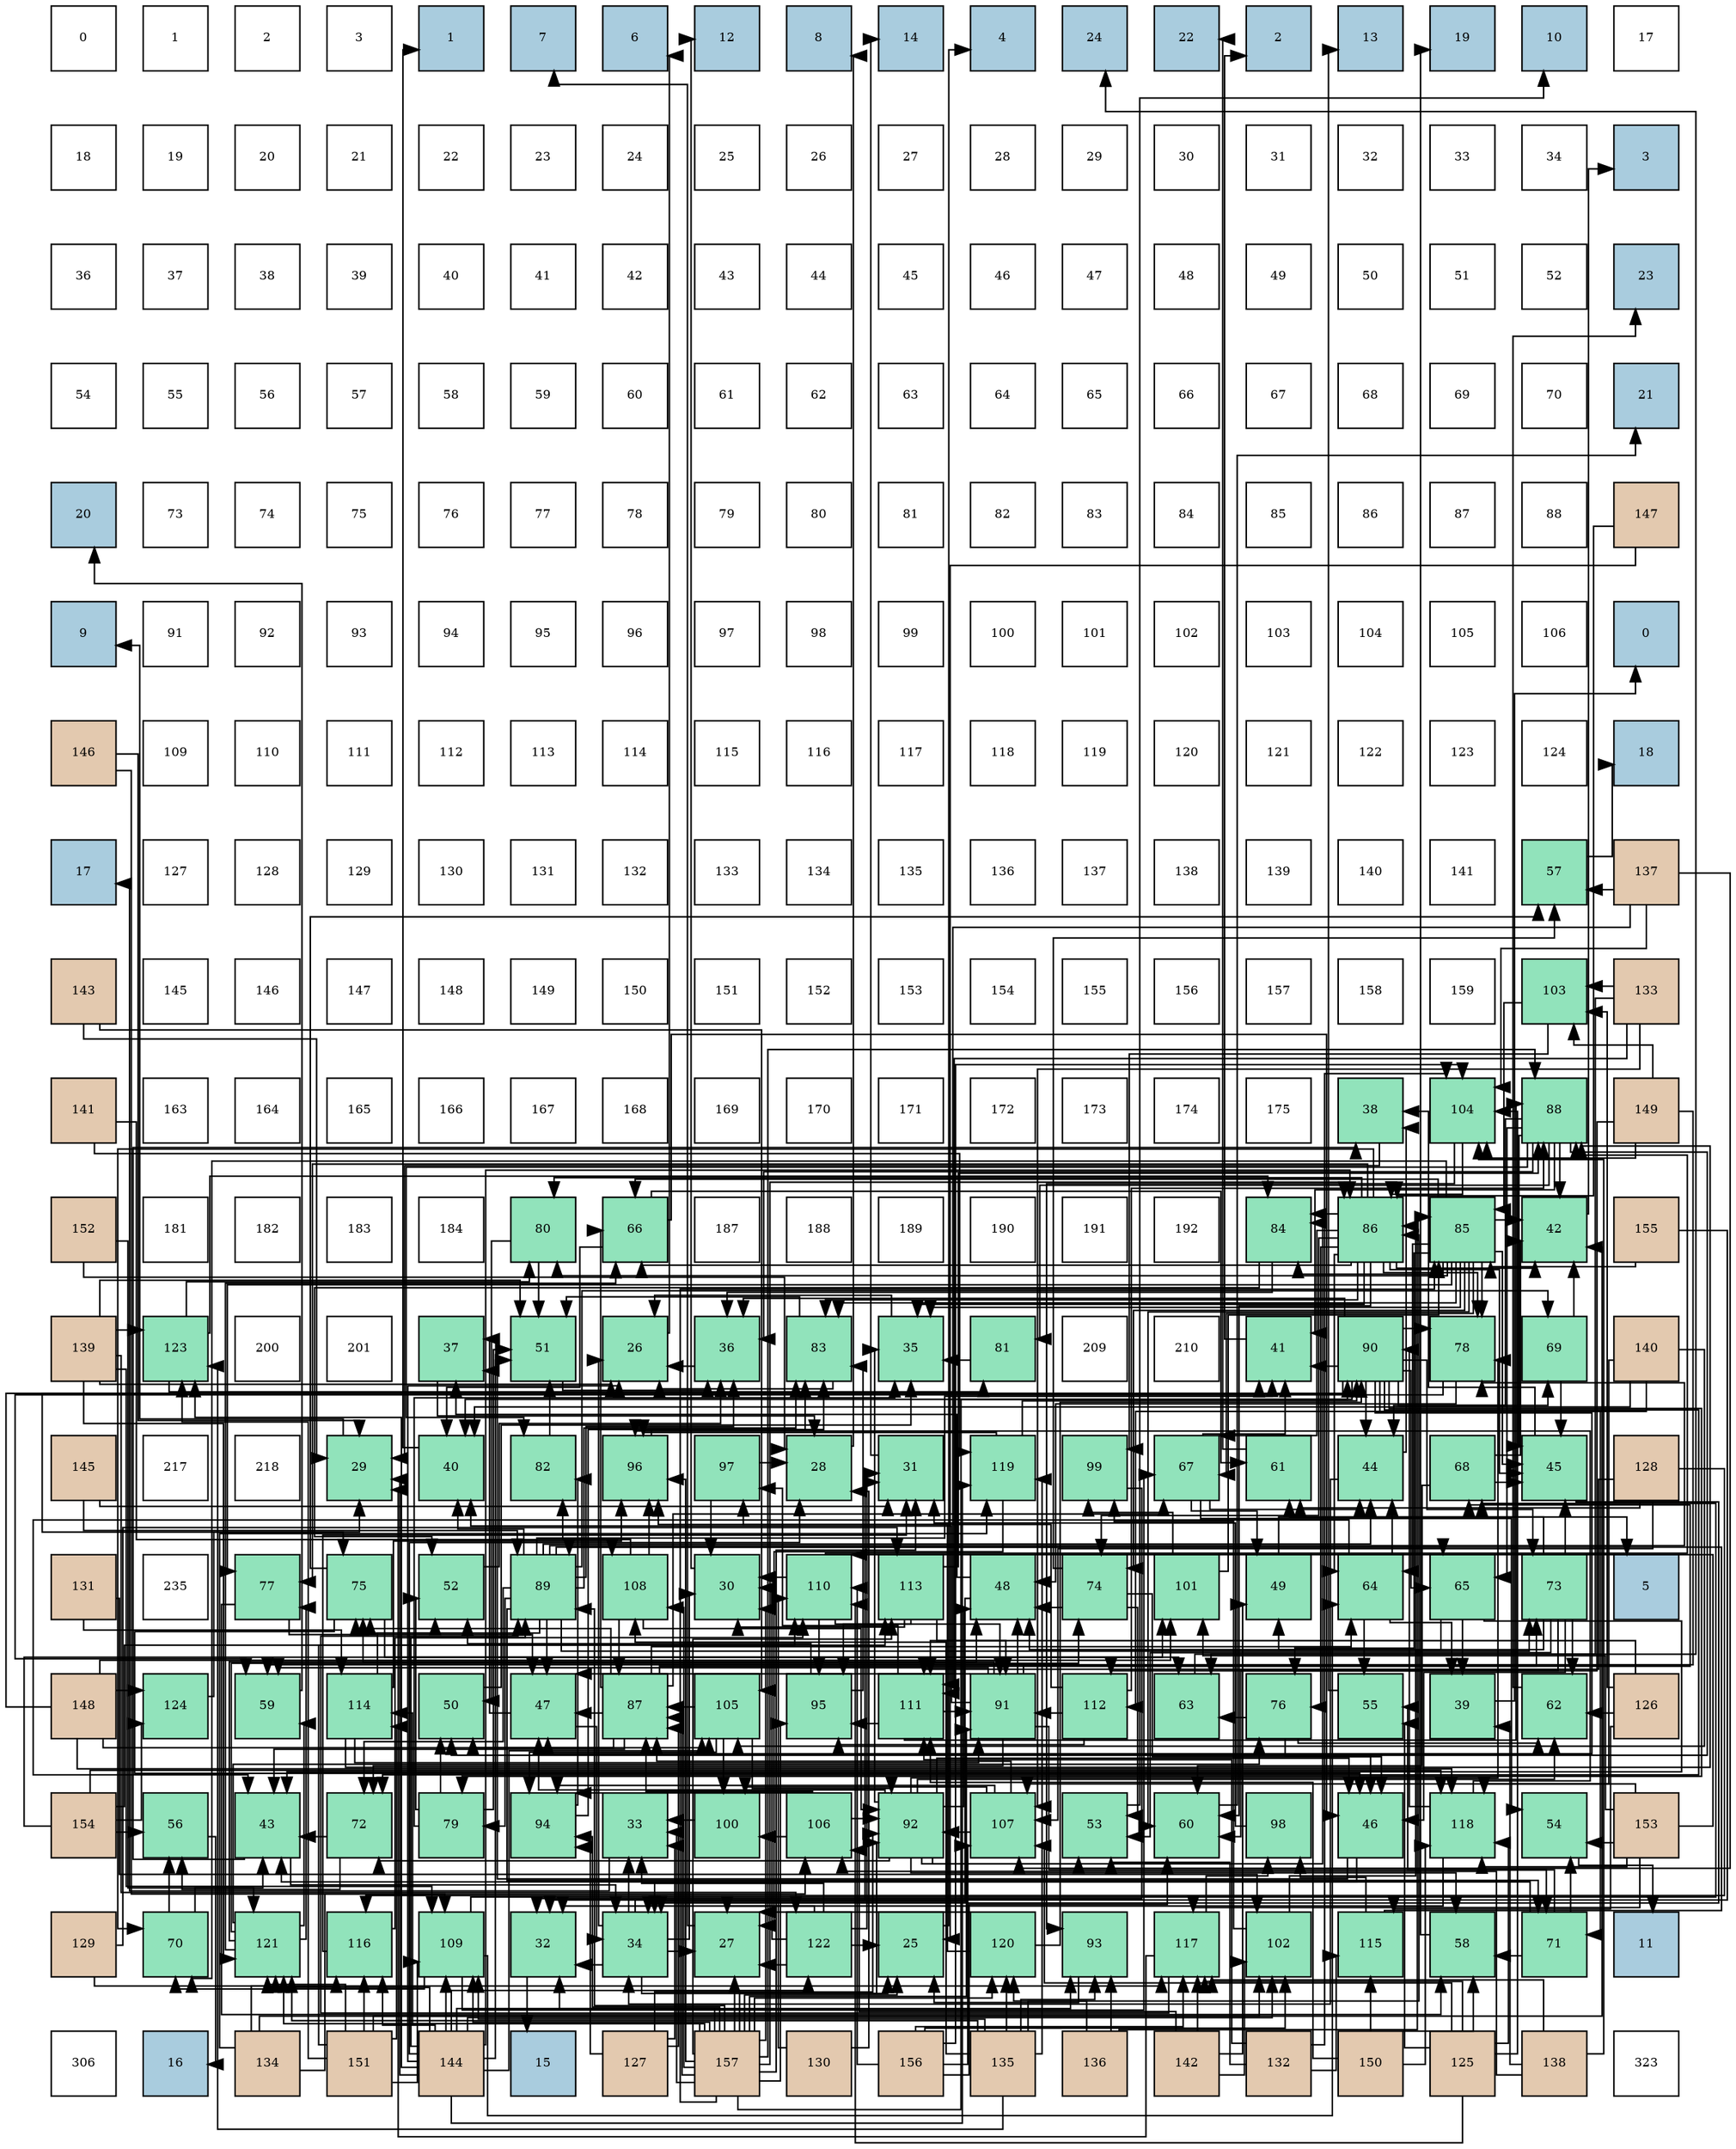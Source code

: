 digraph layout{
 rankdir=TB;
 splines=ortho;
 node [style=filled shape=square fixedsize=true width=0.6];
0[label="0", fontsize=8, fillcolor="#ffffff"];
1[label="1", fontsize=8, fillcolor="#ffffff"];
2[label="2", fontsize=8, fillcolor="#ffffff"];
3[label="3", fontsize=8, fillcolor="#ffffff"];
4[label="1", fontsize=8, fillcolor="#a9ccde"];
5[label="7", fontsize=8, fillcolor="#a9ccde"];
6[label="6", fontsize=8, fillcolor="#a9ccde"];
7[label="12", fontsize=8, fillcolor="#a9ccde"];
8[label="8", fontsize=8, fillcolor="#a9ccde"];
9[label="14", fontsize=8, fillcolor="#a9ccde"];
10[label="4", fontsize=8, fillcolor="#a9ccde"];
11[label="24", fontsize=8, fillcolor="#a9ccde"];
12[label="22", fontsize=8, fillcolor="#a9ccde"];
13[label="2", fontsize=8, fillcolor="#a9ccde"];
14[label="13", fontsize=8, fillcolor="#a9ccde"];
15[label="19", fontsize=8, fillcolor="#a9ccde"];
16[label="10", fontsize=8, fillcolor="#a9ccde"];
17[label="17", fontsize=8, fillcolor="#ffffff"];
18[label="18", fontsize=8, fillcolor="#ffffff"];
19[label="19", fontsize=8, fillcolor="#ffffff"];
20[label="20", fontsize=8, fillcolor="#ffffff"];
21[label="21", fontsize=8, fillcolor="#ffffff"];
22[label="22", fontsize=8, fillcolor="#ffffff"];
23[label="23", fontsize=8, fillcolor="#ffffff"];
24[label="24", fontsize=8, fillcolor="#ffffff"];
25[label="25", fontsize=8, fillcolor="#ffffff"];
26[label="26", fontsize=8, fillcolor="#ffffff"];
27[label="27", fontsize=8, fillcolor="#ffffff"];
28[label="28", fontsize=8, fillcolor="#ffffff"];
29[label="29", fontsize=8, fillcolor="#ffffff"];
30[label="30", fontsize=8, fillcolor="#ffffff"];
31[label="31", fontsize=8, fillcolor="#ffffff"];
32[label="32", fontsize=8, fillcolor="#ffffff"];
33[label="33", fontsize=8, fillcolor="#ffffff"];
34[label="34", fontsize=8, fillcolor="#ffffff"];
35[label="3", fontsize=8, fillcolor="#a9ccde"];
36[label="36", fontsize=8, fillcolor="#ffffff"];
37[label="37", fontsize=8, fillcolor="#ffffff"];
38[label="38", fontsize=8, fillcolor="#ffffff"];
39[label="39", fontsize=8, fillcolor="#ffffff"];
40[label="40", fontsize=8, fillcolor="#ffffff"];
41[label="41", fontsize=8, fillcolor="#ffffff"];
42[label="42", fontsize=8, fillcolor="#ffffff"];
43[label="43", fontsize=8, fillcolor="#ffffff"];
44[label="44", fontsize=8, fillcolor="#ffffff"];
45[label="45", fontsize=8, fillcolor="#ffffff"];
46[label="46", fontsize=8, fillcolor="#ffffff"];
47[label="47", fontsize=8, fillcolor="#ffffff"];
48[label="48", fontsize=8, fillcolor="#ffffff"];
49[label="49", fontsize=8, fillcolor="#ffffff"];
50[label="50", fontsize=8, fillcolor="#ffffff"];
51[label="51", fontsize=8, fillcolor="#ffffff"];
52[label="52", fontsize=8, fillcolor="#ffffff"];
53[label="23", fontsize=8, fillcolor="#a9ccde"];
54[label="54", fontsize=8, fillcolor="#ffffff"];
55[label="55", fontsize=8, fillcolor="#ffffff"];
56[label="56", fontsize=8, fillcolor="#ffffff"];
57[label="57", fontsize=8, fillcolor="#ffffff"];
58[label="58", fontsize=8, fillcolor="#ffffff"];
59[label="59", fontsize=8, fillcolor="#ffffff"];
60[label="60", fontsize=8, fillcolor="#ffffff"];
61[label="61", fontsize=8, fillcolor="#ffffff"];
62[label="62", fontsize=8, fillcolor="#ffffff"];
63[label="63", fontsize=8, fillcolor="#ffffff"];
64[label="64", fontsize=8, fillcolor="#ffffff"];
65[label="65", fontsize=8, fillcolor="#ffffff"];
66[label="66", fontsize=8, fillcolor="#ffffff"];
67[label="67", fontsize=8, fillcolor="#ffffff"];
68[label="68", fontsize=8, fillcolor="#ffffff"];
69[label="69", fontsize=8, fillcolor="#ffffff"];
70[label="70", fontsize=8, fillcolor="#ffffff"];
71[label="21", fontsize=8, fillcolor="#a9ccde"];
72[label="20", fontsize=8, fillcolor="#a9ccde"];
73[label="73", fontsize=8, fillcolor="#ffffff"];
74[label="74", fontsize=8, fillcolor="#ffffff"];
75[label="75", fontsize=8, fillcolor="#ffffff"];
76[label="76", fontsize=8, fillcolor="#ffffff"];
77[label="77", fontsize=8, fillcolor="#ffffff"];
78[label="78", fontsize=8, fillcolor="#ffffff"];
79[label="79", fontsize=8, fillcolor="#ffffff"];
80[label="80", fontsize=8, fillcolor="#ffffff"];
81[label="81", fontsize=8, fillcolor="#ffffff"];
82[label="82", fontsize=8, fillcolor="#ffffff"];
83[label="83", fontsize=8, fillcolor="#ffffff"];
84[label="84", fontsize=8, fillcolor="#ffffff"];
85[label="85", fontsize=8, fillcolor="#ffffff"];
86[label="86", fontsize=8, fillcolor="#ffffff"];
87[label="87", fontsize=8, fillcolor="#ffffff"];
88[label="88", fontsize=8, fillcolor="#ffffff"];
89[label="147", fontsize=8, fillcolor="#e3c9af"];
90[label="9", fontsize=8, fillcolor="#a9ccde"];
91[label="91", fontsize=8, fillcolor="#ffffff"];
92[label="92", fontsize=8, fillcolor="#ffffff"];
93[label="93", fontsize=8, fillcolor="#ffffff"];
94[label="94", fontsize=8, fillcolor="#ffffff"];
95[label="95", fontsize=8, fillcolor="#ffffff"];
96[label="96", fontsize=8, fillcolor="#ffffff"];
97[label="97", fontsize=8, fillcolor="#ffffff"];
98[label="98", fontsize=8, fillcolor="#ffffff"];
99[label="99", fontsize=8, fillcolor="#ffffff"];
100[label="100", fontsize=8, fillcolor="#ffffff"];
101[label="101", fontsize=8, fillcolor="#ffffff"];
102[label="102", fontsize=8, fillcolor="#ffffff"];
103[label="103", fontsize=8, fillcolor="#ffffff"];
104[label="104", fontsize=8, fillcolor="#ffffff"];
105[label="105", fontsize=8, fillcolor="#ffffff"];
106[label="106", fontsize=8, fillcolor="#ffffff"];
107[label="0", fontsize=8, fillcolor="#a9ccde"];
108[label="146", fontsize=8, fillcolor="#e3c9af"];
109[label="109", fontsize=8, fillcolor="#ffffff"];
110[label="110", fontsize=8, fillcolor="#ffffff"];
111[label="111", fontsize=8, fillcolor="#ffffff"];
112[label="112", fontsize=8, fillcolor="#ffffff"];
113[label="113", fontsize=8, fillcolor="#ffffff"];
114[label="114", fontsize=8, fillcolor="#ffffff"];
115[label="115", fontsize=8, fillcolor="#ffffff"];
116[label="116", fontsize=8, fillcolor="#ffffff"];
117[label="117", fontsize=8, fillcolor="#ffffff"];
118[label="118", fontsize=8, fillcolor="#ffffff"];
119[label="119", fontsize=8, fillcolor="#ffffff"];
120[label="120", fontsize=8, fillcolor="#ffffff"];
121[label="121", fontsize=8, fillcolor="#ffffff"];
122[label="122", fontsize=8, fillcolor="#ffffff"];
123[label="123", fontsize=8, fillcolor="#ffffff"];
124[label="124", fontsize=8, fillcolor="#ffffff"];
125[label="18", fontsize=8, fillcolor="#a9ccde"];
126[label="17", fontsize=8, fillcolor="#a9ccde"];
127[label="127", fontsize=8, fillcolor="#ffffff"];
128[label="128", fontsize=8, fillcolor="#ffffff"];
129[label="129", fontsize=8, fillcolor="#ffffff"];
130[label="130", fontsize=8, fillcolor="#ffffff"];
131[label="131", fontsize=8, fillcolor="#ffffff"];
132[label="132", fontsize=8, fillcolor="#ffffff"];
133[label="133", fontsize=8, fillcolor="#ffffff"];
134[label="134", fontsize=8, fillcolor="#ffffff"];
135[label="135", fontsize=8, fillcolor="#ffffff"];
136[label="136", fontsize=8, fillcolor="#ffffff"];
137[label="137", fontsize=8, fillcolor="#ffffff"];
138[label="138", fontsize=8, fillcolor="#ffffff"];
139[label="139", fontsize=8, fillcolor="#ffffff"];
140[label="140", fontsize=8, fillcolor="#ffffff"];
141[label="141", fontsize=8, fillcolor="#ffffff"];
142[label="57", fontsize=8, fillcolor="#91e3bb"];
143[label="137", fontsize=8, fillcolor="#e3c9af"];
144[label="143", fontsize=8, fillcolor="#e3c9af"];
145[label="145", fontsize=8, fillcolor="#ffffff"];
146[label="146", fontsize=8, fillcolor="#ffffff"];
147[label="147", fontsize=8, fillcolor="#ffffff"];
148[label="148", fontsize=8, fillcolor="#ffffff"];
149[label="149", fontsize=8, fillcolor="#ffffff"];
150[label="150", fontsize=8, fillcolor="#ffffff"];
151[label="151", fontsize=8, fillcolor="#ffffff"];
152[label="152", fontsize=8, fillcolor="#ffffff"];
153[label="153", fontsize=8, fillcolor="#ffffff"];
154[label="154", fontsize=8, fillcolor="#ffffff"];
155[label="155", fontsize=8, fillcolor="#ffffff"];
156[label="156", fontsize=8, fillcolor="#ffffff"];
157[label="157", fontsize=8, fillcolor="#ffffff"];
158[label="158", fontsize=8, fillcolor="#ffffff"];
159[label="159", fontsize=8, fillcolor="#ffffff"];
160[label="103", fontsize=8, fillcolor="#91e3bb"];
161[label="133", fontsize=8, fillcolor="#e3c9af"];
162[label="141", fontsize=8, fillcolor="#e3c9af"];
163[label="163", fontsize=8, fillcolor="#ffffff"];
164[label="164", fontsize=8, fillcolor="#ffffff"];
165[label="165", fontsize=8, fillcolor="#ffffff"];
166[label="166", fontsize=8, fillcolor="#ffffff"];
167[label="167", fontsize=8, fillcolor="#ffffff"];
168[label="168", fontsize=8, fillcolor="#ffffff"];
169[label="169", fontsize=8, fillcolor="#ffffff"];
170[label="170", fontsize=8, fillcolor="#ffffff"];
171[label="171", fontsize=8, fillcolor="#ffffff"];
172[label="172", fontsize=8, fillcolor="#ffffff"];
173[label="173", fontsize=8, fillcolor="#ffffff"];
174[label="174", fontsize=8, fillcolor="#ffffff"];
175[label="175", fontsize=8, fillcolor="#ffffff"];
176[label="38", fontsize=8, fillcolor="#91e3bb"];
177[label="104", fontsize=8, fillcolor="#91e3bb"];
178[label="88", fontsize=8, fillcolor="#91e3bb"];
179[label="149", fontsize=8, fillcolor="#e3c9af"];
180[label="152", fontsize=8, fillcolor="#e3c9af"];
181[label="181", fontsize=8, fillcolor="#ffffff"];
182[label="182", fontsize=8, fillcolor="#ffffff"];
183[label="183", fontsize=8, fillcolor="#ffffff"];
184[label="184", fontsize=8, fillcolor="#ffffff"];
185[label="80", fontsize=8, fillcolor="#91e3bb"];
186[label="66", fontsize=8, fillcolor="#91e3bb"];
187[label="187", fontsize=8, fillcolor="#ffffff"];
188[label="188", fontsize=8, fillcolor="#ffffff"];
189[label="189", fontsize=8, fillcolor="#ffffff"];
190[label="190", fontsize=8, fillcolor="#ffffff"];
191[label="191", fontsize=8, fillcolor="#ffffff"];
192[label="192", fontsize=8, fillcolor="#ffffff"];
193[label="84", fontsize=8, fillcolor="#91e3bb"];
194[label="86", fontsize=8, fillcolor="#91e3bb"];
195[label="85", fontsize=8, fillcolor="#91e3bb"];
196[label="42", fontsize=8, fillcolor="#91e3bb"];
197[label="155", fontsize=8, fillcolor="#e3c9af"];
198[label="139", fontsize=8, fillcolor="#e3c9af"];
199[label="123", fontsize=8, fillcolor="#91e3bb"];
200[label="200", fontsize=8, fillcolor="#ffffff"];
201[label="201", fontsize=8, fillcolor="#ffffff"];
202[label="37", fontsize=8, fillcolor="#91e3bb"];
203[label="51", fontsize=8, fillcolor="#91e3bb"];
204[label="26", fontsize=8, fillcolor="#91e3bb"];
205[label="36", fontsize=8, fillcolor="#91e3bb"];
206[label="83", fontsize=8, fillcolor="#91e3bb"];
207[label="35", fontsize=8, fillcolor="#91e3bb"];
208[label="81", fontsize=8, fillcolor="#91e3bb"];
209[label="209", fontsize=8, fillcolor="#ffffff"];
210[label="210", fontsize=8, fillcolor="#ffffff"];
211[label="41", fontsize=8, fillcolor="#91e3bb"];
212[label="90", fontsize=8, fillcolor="#91e3bb"];
213[label="78", fontsize=8, fillcolor="#91e3bb"];
214[label="69", fontsize=8, fillcolor="#91e3bb"];
215[label="140", fontsize=8, fillcolor="#e3c9af"];
216[label="145", fontsize=8, fillcolor="#e3c9af"];
217[label="217", fontsize=8, fillcolor="#ffffff"];
218[label="218", fontsize=8, fillcolor="#ffffff"];
219[label="29", fontsize=8, fillcolor="#91e3bb"];
220[label="40", fontsize=8, fillcolor="#91e3bb"];
221[label="82", fontsize=8, fillcolor="#91e3bb"];
222[label="96", fontsize=8, fillcolor="#91e3bb"];
223[label="97", fontsize=8, fillcolor="#91e3bb"];
224[label="28", fontsize=8, fillcolor="#91e3bb"];
225[label="31", fontsize=8, fillcolor="#91e3bb"];
226[label="119", fontsize=8, fillcolor="#91e3bb"];
227[label="99", fontsize=8, fillcolor="#91e3bb"];
228[label="67", fontsize=8, fillcolor="#91e3bb"];
229[label="61", fontsize=8, fillcolor="#91e3bb"];
230[label="44", fontsize=8, fillcolor="#91e3bb"];
231[label="68", fontsize=8, fillcolor="#91e3bb"];
232[label="45", fontsize=8, fillcolor="#91e3bb"];
233[label="128", fontsize=8, fillcolor="#e3c9af"];
234[label="131", fontsize=8, fillcolor="#e3c9af"];
235[label="235", fontsize=8, fillcolor="#ffffff"];
236[label="77", fontsize=8, fillcolor="#91e3bb"];
237[label="75", fontsize=8, fillcolor="#91e3bb"];
238[label="52", fontsize=8, fillcolor="#91e3bb"];
239[label="89", fontsize=8, fillcolor="#91e3bb"];
240[label="108", fontsize=8, fillcolor="#91e3bb"];
241[label="30", fontsize=8, fillcolor="#91e3bb"];
242[label="110", fontsize=8, fillcolor="#91e3bb"];
243[label="113", fontsize=8, fillcolor="#91e3bb"];
244[label="48", fontsize=8, fillcolor="#91e3bb"];
245[label="74", fontsize=8, fillcolor="#91e3bb"];
246[label="101", fontsize=8, fillcolor="#91e3bb"];
247[label="49", fontsize=8, fillcolor="#91e3bb"];
248[label="64", fontsize=8, fillcolor="#91e3bb"];
249[label="65", fontsize=8, fillcolor="#91e3bb"];
250[label="73", fontsize=8, fillcolor="#91e3bb"];
251[label="5", fontsize=8, fillcolor="#a9ccde"];
252[label="148", fontsize=8, fillcolor="#e3c9af"];
253[label="124", fontsize=8, fillcolor="#91e3bb"];
254[label="59", fontsize=8, fillcolor="#91e3bb"];
255[label="114", fontsize=8, fillcolor="#91e3bb"];
256[label="50", fontsize=8, fillcolor="#91e3bb"];
257[label="47", fontsize=8, fillcolor="#91e3bb"];
258[label="87", fontsize=8, fillcolor="#91e3bb"];
259[label="105", fontsize=8, fillcolor="#91e3bb"];
260[label="95", fontsize=8, fillcolor="#91e3bb"];
261[label="111", fontsize=8, fillcolor="#91e3bb"];
262[label="91", fontsize=8, fillcolor="#91e3bb"];
263[label="112", fontsize=8, fillcolor="#91e3bb"];
264[label="63", fontsize=8, fillcolor="#91e3bb"];
265[label="76", fontsize=8, fillcolor="#91e3bb"];
266[label="55", fontsize=8, fillcolor="#91e3bb"];
267[label="39", fontsize=8, fillcolor="#91e3bb"];
268[label="62", fontsize=8, fillcolor="#91e3bb"];
269[label="126", fontsize=8, fillcolor="#e3c9af"];
270[label="154", fontsize=8, fillcolor="#e3c9af"];
271[label="56", fontsize=8, fillcolor="#91e3bb"];
272[label="43", fontsize=8, fillcolor="#91e3bb"];
273[label="72", fontsize=8, fillcolor="#91e3bb"];
274[label="79", fontsize=8, fillcolor="#91e3bb"];
275[label="94", fontsize=8, fillcolor="#91e3bb"];
276[label="33", fontsize=8, fillcolor="#91e3bb"];
277[label="100", fontsize=8, fillcolor="#91e3bb"];
278[label="106", fontsize=8, fillcolor="#91e3bb"];
279[label="92", fontsize=8, fillcolor="#91e3bb"];
280[label="107", fontsize=8, fillcolor="#91e3bb"];
281[label="53", fontsize=8, fillcolor="#91e3bb"];
282[label="60", fontsize=8, fillcolor="#91e3bb"];
283[label="98", fontsize=8, fillcolor="#91e3bb"];
284[label="46", fontsize=8, fillcolor="#91e3bb"];
285[label="118", fontsize=8, fillcolor="#91e3bb"];
286[label="54", fontsize=8, fillcolor="#91e3bb"];
287[label="153", fontsize=8, fillcolor="#e3c9af"];
288[label="129", fontsize=8, fillcolor="#e3c9af"];
289[label="70", fontsize=8, fillcolor="#91e3bb"];
290[label="121", fontsize=8, fillcolor="#91e3bb"];
291[label="116", fontsize=8, fillcolor="#91e3bb"];
292[label="109", fontsize=8, fillcolor="#91e3bb"];
293[label="32", fontsize=8, fillcolor="#91e3bb"];
294[label="34", fontsize=8, fillcolor="#91e3bb"];
295[label="27", fontsize=8, fillcolor="#91e3bb"];
296[label="122", fontsize=8, fillcolor="#91e3bb"];
297[label="25", fontsize=8, fillcolor="#91e3bb"];
298[label="120", fontsize=8, fillcolor="#91e3bb"];
299[label="93", fontsize=8, fillcolor="#91e3bb"];
300[label="117", fontsize=8, fillcolor="#91e3bb"];
301[label="102", fontsize=8, fillcolor="#91e3bb"];
302[label="115", fontsize=8, fillcolor="#91e3bb"];
303[label="58", fontsize=8, fillcolor="#91e3bb"];
304[label="71", fontsize=8, fillcolor="#91e3bb"];
305[label="11", fontsize=8, fillcolor="#a9ccde"];
306[label="306", fontsize=8, fillcolor="#ffffff"];
307[label="16", fontsize=8, fillcolor="#a9ccde"];
308[label="134", fontsize=8, fillcolor="#e3c9af"];
309[label="151", fontsize=8, fillcolor="#e3c9af"];
310[label="144", fontsize=8, fillcolor="#e3c9af"];
311[label="15", fontsize=8, fillcolor="#a9ccde"];
312[label="127", fontsize=8, fillcolor="#e3c9af"];
313[label="157", fontsize=8, fillcolor="#e3c9af"];
314[label="130", fontsize=8, fillcolor="#e3c9af"];
315[label="156", fontsize=8, fillcolor="#e3c9af"];
316[label="135", fontsize=8, fillcolor="#e3c9af"];
317[label="136", fontsize=8, fillcolor="#e3c9af"];
318[label="142", fontsize=8, fillcolor="#e3c9af"];
319[label="132", fontsize=8, fillcolor="#e3c9af"];
320[label="150", fontsize=8, fillcolor="#e3c9af"];
321[label="125", fontsize=8, fillcolor="#e3c9af"];
322[label="138", fontsize=8, fillcolor="#e3c9af"];
323[label="323", fontsize=8, fillcolor="#ffffff"];
edge [constraint=false, style=vis];297 -> 10;
204 -> 6;
295 -> 5;
224 -> 8;
219 -> 90;
241 -> 7;
225 -> 9;
293 -> 311;
276 -> 126;
294 -> 297;
294 -> 204;
294 -> 295;
294 -> 241;
294 -> 225;
294 -> 293;
294 -> 276;
207 -> 204;
205 -> 204;
202 -> 224;
176 -> 219;
267 -> 107;
220 -> 4;
211 -> 13;
196 -> 35;
272 -> 294;
272 -> 176;
230 -> 294;
230 -> 176;
232 -> 294;
232 -> 176;
284 -> 294;
284 -> 202;
257 -> 294;
257 -> 202;
244 -> 294;
244 -> 202;
247 -> 251;
256 -> 207;
203 -> 205;
238 -> 205;
281 -> 16;
286 -> 305;
266 -> 14;
271 -> 307;
142 -> 125;
303 -> 15;
254 -> 72;
282 -> 71;
229 -> 12;
268 -> 53;
264 -> 11;
248 -> 267;
248 -> 272;
248 -> 230;
248 -> 266;
249 -> 267;
249 -> 272;
249 -> 247;
186 -> 220;
186 -> 284;
186 -> 229;
228 -> 211;
228 -> 230;
228 -> 247;
228 -> 286;
231 -> 196;
231 -> 232;
231 -> 282;
214 -> 196;
214 -> 232;
289 -> 272;
289 -> 271;
304 -> 272;
304 -> 286;
304 -> 266;
304 -> 303;
273 -> 272;
273 -> 271;
250 -> 232;
250 -> 284;
250 -> 244;
250 -> 281;
250 -> 282;
250 -> 229;
250 -> 268;
245 -> 284;
245 -> 244;
245 -> 281;
245 -> 142;
237 -> 284;
237 -> 142;
237 -> 264;
265 -> 284;
265 -> 268;
265 -> 264;
236 -> 257;
236 -> 303;
213 -> 244;
213 -> 254;
274 -> 207;
274 -> 256;
274 -> 203;
274 -> 238;
185 -> 256;
185 -> 203;
208 -> 207;
221 -> 203;
206 -> 204;
206 -> 203;
193 -> 205;
193 -> 238;
195 -> 207;
195 -> 196;
195 -> 232;
195 -> 282;
195 -> 248;
195 -> 186;
195 -> 228;
195 -> 289;
195 -> 245;
195 -> 265;
195 -> 236;
195 -> 213;
195 -> 185;
195 -> 206;
195 -> 193;
194 -> 207;
194 -> 196;
194 -> 232;
194 -> 282;
194 -> 248;
194 -> 186;
194 -> 228;
194 -> 289;
194 -> 245;
194 -> 265;
194 -> 236;
194 -> 213;
194 -> 185;
194 -> 206;
194 -> 193;
258 -> 272;
258 -> 257;
258 -> 256;
258 -> 248;
258 -> 186;
258 -> 228;
258 -> 231;
258 -> 237;
178 -> 205;
178 -> 211;
178 -> 196;
178 -> 230;
178 -> 232;
178 -> 256;
178 -> 249;
178 -> 208;
178 -> 221;
239 -> 205;
239 -> 220;
239 -> 211;
239 -> 230;
239 -> 257;
239 -> 249;
239 -> 214;
239 -> 304;
239 -> 273;
239 -> 250;
239 -> 237;
239 -> 213;
239 -> 274;
239 -> 206;
212 -> 205;
212 -> 220;
212 -> 211;
212 -> 230;
212 -> 257;
212 -> 249;
212 -> 214;
212 -> 304;
212 -> 273;
212 -> 250;
212 -> 237;
212 -> 213;
212 -> 274;
262 -> 220;
262 -> 257;
262 -> 244;
262 -> 254;
262 -> 304;
262 -> 273;
262 -> 250;
262 -> 237;
279 -> 207;
279 -> 284;
279 -> 257;
279 -> 244;
279 -> 281;
279 -> 303;
279 -> 268;
279 -> 273;
279 -> 213;
279 -> 193;
299 -> 297;
275 -> 221;
275 -> 206;
260 -> 238;
260 -> 206;
222 -> 206;
223 -> 224;
223 -> 241;
283 -> 225;
227 -> 293;
277 -> 276;
246 -> 195;
246 -> 227;
301 -> 195;
301 -> 227;
160 -> 195;
160 -> 227;
177 -> 194;
177 -> 299;
259 -> 258;
259 -> 279;
259 -> 275;
259 -> 277;
278 -> 258;
278 -> 279;
278 -> 275;
278 -> 277;
280 -> 258;
280 -> 279;
280 -> 275;
280 -> 277;
240 -> 221;
240 -> 258;
240 -> 279;
240 -> 222;
292 -> 248;
292 -> 228;
292 -> 231;
292 -> 289;
242 -> 241;
242 -> 178;
242 -> 262;
242 -> 260;
261 -> 178;
261 -> 262;
261 -> 260;
261 -> 223;
263 -> 178;
263 -> 262;
263 -> 260;
263 -> 223;
243 -> 241;
243 -> 178;
243 -> 262;
243 -> 260;
255 -> 238;
255 -> 178;
255 -> 262;
255 -> 222;
302 -> 239;
302 -> 283;
291 -> 225;
291 -> 239;
300 -> 219;
300 -> 239;
300 -> 283;
285 -> 295;
285 -> 212;
285 -> 222;
226 -> 295;
226 -> 212;
226 -> 222;
298 -> 295;
298 -> 212;
298 -> 222;
290 -> 244;
290 -> 254;
290 -> 186;
290 -> 245;
290 -> 265;
290 -> 236;
296 -> 297;
296 -> 295;
296 -> 241;
296 -> 225;
296 -> 293;
296 -> 276;
199 -> 185;
199 -> 208;
199 -> 193;
253 -> 219;
321 -> 266;
321 -> 177;
321 -> 280;
321 -> 242;
321 -> 300;
321 -> 285;
269 -> 268;
269 -> 160;
269 -> 261;
269 -> 302;
312 -> 276;
312 -> 258;
312 -> 279;
312 -> 275;
233 -> 229;
233 -> 280;
233 -> 261;
233 -> 291;
288 -> 243;
288 -> 291;
314 -> 224;
314 -> 242;
234 -> 301;
234 -> 255;
319 -> 281;
319 -> 177;
319 -> 261;
319 -> 302;
161 -> 264;
161 -> 160;
161 -> 280;
161 -> 261;
308 -> 196;
308 -> 278;
308 -> 300;
308 -> 226;
316 -> 194;
316 -> 299;
316 -> 240;
316 -> 292;
316 -> 226;
316 -> 298;
316 -> 290;
316 -> 199;
317 -> 194;
317 -> 299;
317 -> 298;
143 -> 142;
143 -> 177;
143 -> 280;
143 -> 261;
322 -> 267;
322 -> 177;
322 -> 278;
322 -> 300;
198 -> 204;
198 -> 203;
198 -> 292;
198 -> 290;
198 -> 296;
198 -> 199;
215 -> 220;
215 -> 259;
215 -> 263;
215 -> 285;
162 -> 240;
162 -> 226;
318 -> 247;
318 -> 301;
318 -> 278;
318 -> 300;
144 -> 219;
144 -> 259;
310 -> 204;
310 -> 224;
310 -> 219;
310 -> 203;
310 -> 194;
310 -> 299;
310 -> 301;
310 -> 259;
310 -> 292;
310 -> 242;
310 -> 291;
310 -> 226;
310 -> 290;
310 -> 296;
310 -> 199;
216 -> 225;
216 -> 239;
108 -> 219;
108 -> 292;
89 -> 297;
89 -> 194;
252 -> 211;
252 -> 246;
252 -> 259;
252 -> 285;
252 -> 253;
179 -> 254;
179 -> 160;
179 -> 177;
179 -> 263;
320 -> 303;
320 -> 261;
320 -> 302;
320 -> 285;
309 -> 301;
309 -> 292;
309 -> 243;
309 -> 255;
309 -> 291;
309 -> 290;
309 -> 199;
180 -> 224;
180 -> 290;
287 -> 286;
287 -> 246;
287 -> 280;
287 -> 242;
287 -> 300;
287 -> 285;
270 -> 271;
270 -> 246;
270 -> 242;
270 -> 285;
270 -> 253;
197 -> 293;
197 -> 195;
315 -> 282;
315 -> 301;
315 -> 177;
315 -> 280;
315 -> 242;
315 -> 300;
313 -> 297;
313 -> 295;
313 -> 241;
313 -> 225;
313 -> 293;
313 -> 276;
313 -> 195;
313 -> 194;
313 -> 258;
313 -> 178;
313 -> 239;
313 -> 212;
313 -> 262;
313 -> 279;
313 -> 275;
313 -> 260;
313 -> 222;
313 -> 240;
313 -> 292;
313 -> 243;
313 -> 255;
313 -> 298;
313 -> 290;
edge [constraint=true, style=invis];
0 -> 18 -> 36 -> 54 -> 72 -> 90 -> 108 -> 126 -> 144 -> 162 -> 180 -> 198 -> 216 -> 234 -> 252 -> 270 -> 288 -> 306;
1 -> 19 -> 37 -> 55 -> 73 -> 91 -> 109 -> 127 -> 145 -> 163 -> 181 -> 199 -> 217 -> 235 -> 253 -> 271 -> 289 -> 307;
2 -> 20 -> 38 -> 56 -> 74 -> 92 -> 110 -> 128 -> 146 -> 164 -> 182 -> 200 -> 218 -> 236 -> 254 -> 272 -> 290 -> 308;
3 -> 21 -> 39 -> 57 -> 75 -> 93 -> 111 -> 129 -> 147 -> 165 -> 183 -> 201 -> 219 -> 237 -> 255 -> 273 -> 291 -> 309;
4 -> 22 -> 40 -> 58 -> 76 -> 94 -> 112 -> 130 -> 148 -> 166 -> 184 -> 202 -> 220 -> 238 -> 256 -> 274 -> 292 -> 310;
5 -> 23 -> 41 -> 59 -> 77 -> 95 -> 113 -> 131 -> 149 -> 167 -> 185 -> 203 -> 221 -> 239 -> 257 -> 275 -> 293 -> 311;
6 -> 24 -> 42 -> 60 -> 78 -> 96 -> 114 -> 132 -> 150 -> 168 -> 186 -> 204 -> 222 -> 240 -> 258 -> 276 -> 294 -> 312;
7 -> 25 -> 43 -> 61 -> 79 -> 97 -> 115 -> 133 -> 151 -> 169 -> 187 -> 205 -> 223 -> 241 -> 259 -> 277 -> 295 -> 313;
8 -> 26 -> 44 -> 62 -> 80 -> 98 -> 116 -> 134 -> 152 -> 170 -> 188 -> 206 -> 224 -> 242 -> 260 -> 278 -> 296 -> 314;
9 -> 27 -> 45 -> 63 -> 81 -> 99 -> 117 -> 135 -> 153 -> 171 -> 189 -> 207 -> 225 -> 243 -> 261 -> 279 -> 297 -> 315;
10 -> 28 -> 46 -> 64 -> 82 -> 100 -> 118 -> 136 -> 154 -> 172 -> 190 -> 208 -> 226 -> 244 -> 262 -> 280 -> 298 -> 316;
11 -> 29 -> 47 -> 65 -> 83 -> 101 -> 119 -> 137 -> 155 -> 173 -> 191 -> 209 -> 227 -> 245 -> 263 -> 281 -> 299 -> 317;
12 -> 30 -> 48 -> 66 -> 84 -> 102 -> 120 -> 138 -> 156 -> 174 -> 192 -> 210 -> 228 -> 246 -> 264 -> 282 -> 300 -> 318;
13 -> 31 -> 49 -> 67 -> 85 -> 103 -> 121 -> 139 -> 157 -> 175 -> 193 -> 211 -> 229 -> 247 -> 265 -> 283 -> 301 -> 319;
14 -> 32 -> 50 -> 68 -> 86 -> 104 -> 122 -> 140 -> 158 -> 176 -> 194 -> 212 -> 230 -> 248 -> 266 -> 284 -> 302 -> 320;
15 -> 33 -> 51 -> 69 -> 87 -> 105 -> 123 -> 141 -> 159 -> 177 -> 195 -> 213 -> 231 -> 249 -> 267 -> 285 -> 303 -> 321;
16 -> 34 -> 52 -> 70 -> 88 -> 106 -> 124 -> 142 -> 160 -> 178 -> 196 -> 214 -> 232 -> 250 -> 268 -> 286 -> 304 -> 322;
17 -> 35 -> 53 -> 71 -> 89 -> 107 -> 125 -> 143 -> 161 -> 179 -> 197 -> 215 -> 233 -> 251 -> 269 -> 287 -> 305 -> 323;
rank = same {0 -> 1 -> 2 -> 3 -> 4 -> 5 -> 6 -> 7 -> 8 -> 9 -> 10 -> 11 -> 12 -> 13 -> 14 -> 15 -> 16 -> 17};
rank = same {18 -> 19 -> 20 -> 21 -> 22 -> 23 -> 24 -> 25 -> 26 -> 27 -> 28 -> 29 -> 30 -> 31 -> 32 -> 33 -> 34 -> 35};
rank = same {36 -> 37 -> 38 -> 39 -> 40 -> 41 -> 42 -> 43 -> 44 -> 45 -> 46 -> 47 -> 48 -> 49 -> 50 -> 51 -> 52 -> 53};
rank = same {54 -> 55 -> 56 -> 57 -> 58 -> 59 -> 60 -> 61 -> 62 -> 63 -> 64 -> 65 -> 66 -> 67 -> 68 -> 69 -> 70 -> 71};
rank = same {72 -> 73 -> 74 -> 75 -> 76 -> 77 -> 78 -> 79 -> 80 -> 81 -> 82 -> 83 -> 84 -> 85 -> 86 -> 87 -> 88 -> 89};
rank = same {90 -> 91 -> 92 -> 93 -> 94 -> 95 -> 96 -> 97 -> 98 -> 99 -> 100 -> 101 -> 102 -> 103 -> 104 -> 105 -> 106 -> 107};
rank = same {108 -> 109 -> 110 -> 111 -> 112 -> 113 -> 114 -> 115 -> 116 -> 117 -> 118 -> 119 -> 120 -> 121 -> 122 -> 123 -> 124 -> 125};
rank = same {126 -> 127 -> 128 -> 129 -> 130 -> 131 -> 132 -> 133 -> 134 -> 135 -> 136 -> 137 -> 138 -> 139 -> 140 -> 141 -> 142 -> 143};
rank = same {144 -> 145 -> 146 -> 147 -> 148 -> 149 -> 150 -> 151 -> 152 -> 153 -> 154 -> 155 -> 156 -> 157 -> 158 -> 159 -> 160 -> 161};
rank = same {162 -> 163 -> 164 -> 165 -> 166 -> 167 -> 168 -> 169 -> 170 -> 171 -> 172 -> 173 -> 174 -> 175 -> 176 -> 177 -> 178 -> 179};
rank = same {180 -> 181 -> 182 -> 183 -> 184 -> 185 -> 186 -> 187 -> 188 -> 189 -> 190 -> 191 -> 192 -> 193 -> 194 -> 195 -> 196 -> 197};
rank = same {198 -> 199 -> 200 -> 201 -> 202 -> 203 -> 204 -> 205 -> 206 -> 207 -> 208 -> 209 -> 210 -> 211 -> 212 -> 213 -> 214 -> 215};
rank = same {216 -> 217 -> 218 -> 219 -> 220 -> 221 -> 222 -> 223 -> 224 -> 225 -> 226 -> 227 -> 228 -> 229 -> 230 -> 231 -> 232 -> 233};
rank = same {234 -> 235 -> 236 -> 237 -> 238 -> 239 -> 240 -> 241 -> 242 -> 243 -> 244 -> 245 -> 246 -> 247 -> 248 -> 249 -> 250 -> 251};
rank = same {252 -> 253 -> 254 -> 255 -> 256 -> 257 -> 258 -> 259 -> 260 -> 261 -> 262 -> 263 -> 264 -> 265 -> 266 -> 267 -> 268 -> 269};
rank = same {270 -> 271 -> 272 -> 273 -> 274 -> 275 -> 276 -> 277 -> 278 -> 279 -> 280 -> 281 -> 282 -> 283 -> 284 -> 285 -> 286 -> 287};
rank = same {288 -> 289 -> 290 -> 291 -> 292 -> 293 -> 294 -> 295 -> 296 -> 297 -> 298 -> 299 -> 300 -> 301 -> 302 -> 303 -> 304 -> 305};
rank = same {306 -> 307 -> 308 -> 309 -> 310 -> 311 -> 312 -> 313 -> 314 -> 315 -> 316 -> 317 -> 318 -> 319 -> 320 -> 321 -> 322 -> 323};
}